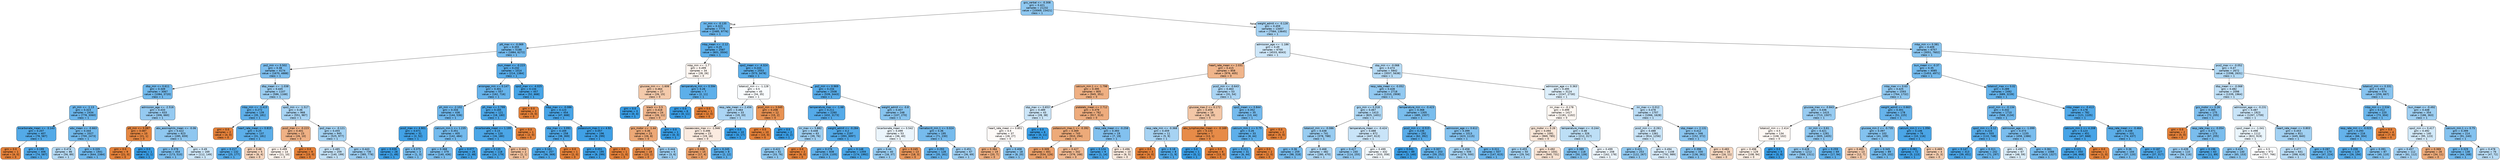 digraph Tree {
node [shape=box, style="filled, rounded", color="black", fontname="helvetica"] ;
edge [fontname="helvetica"] ;
0 [label="gcs_verbal <= -0.308\ngini = 0.421\nsamples = 21232\nvalue = [10069, 23421]\nclass = 1", fillcolor="#8ec7f0"] ;
1 [label="inr_min <= -0.135\ngini = 0.323\nsamples = 7775\nvalue = [2485, 9776]\nclass = 1", fillcolor="#6bb6ec"] ;
0 -> 1 [labeldistance=2.5, labelangle=45, headlabel="True"] ;
2 [label="ptt_max <= -0.069\ngini = 0.355\nsamples = 5188\nvalue = [1884, 6272]\nclass = 1", fillcolor="#74baed"] ;
1 -> 2 ;
3 [label="po2_min <= 0.502\ngini = 0.38\nsamples = 4174\nvalue = [1670, 4888]\nclass = 1", fillcolor="#7dbeee"] ;
2 -> 3 ;
4 [label="dbp_min <= 0.611\ngini = 0.349\nsamples = 3067\nvalue = [1084, 3720]\nclass = 1", fillcolor="#73baed"] ;
3 -> 4 ;
5 [label="ph_min <= -1.13\ngini = 0.323\nsamples = 2434\nvalue = [778, 3060]\nclass = 1", fillcolor="#6bb6ec"] ;
4 -> 5 ;
6 [label="bicarbonate_mean <= -3.143\ngini = 0.207\nsamples = 407\nvalue = [78, 587]\nclass = 1", fillcolor="#53aae8"] ;
5 -> 6 ;
7 [label="gini = 0.0\nsamples = 1\nvalue = [4, 0]\nclass = 0", fillcolor="#e58139"] ;
6 -> 7 ;
8 [label="gini = 0.199\nsamples = 406\nvalue = [74, 587]\nclass = 1", fillcolor="#52a9e8"] ;
6 -> 8 ;
9 [label="wbc_mean <= -0.663\ngini = 0.344\nsamples = 2027\nvalue = [700, 2473]\nclass = 1", fillcolor="#71b9ec"] ;
5 -> 9 ;
10 [label="gini = 0.474\nsamples = 86\nvalue = [56, 89]\nclass = 1", fillcolor="#b6dbf5"] ;
9 -> 10 ;
11 [label="gini = 0.335\nsamples = 1941\nvalue = [644, 2384]\nclass = 1", fillcolor="#6eb7ec"] ;
9 -> 11 ;
12 [label="admission_age <= -2.516\ngini = 0.433\nsamples = 633\nvalue = [306, 660]\nclass = 1", fillcolor="#95caf1"] ;
4 -> 12 ;
13 [label="ptt_min <= 0.087\ngini = 0.087\nsamples = 10\nvalue = [21, 1]\nclass = 0", fillcolor="#e68742"] ;
12 -> 13 ;
14 [label="gini = 0.0\nsamples = 9\nvalue = [21, 0]\nclass = 0", fillcolor="#e58139"] ;
13 -> 14 ;
15 [label="gini = 0.0\nsamples = 1\nvalue = [0, 1]\nclass = 1", fillcolor="#399de5"] ;
13 -> 15 ;
16 [label="abs_eosinophils_mean <= -0.06\ngini = 0.422\nsamples = 623\nvalue = [285, 659]\nclass = 1", fillcolor="#8fc7f0"] ;
12 -> 16 ;
17 [label="gini = 0.378\nsamples = 454\nvalue = [173, 510]\nclass = 1", fillcolor="#7cbeee"] ;
16 -> 17 ;
18 [label="gini = 0.49\nsamples = 169\nvalue = [112, 149]\nclass = 1", fillcolor="#cee7f9"] ;
16 -> 18 ;
19 [label="dbp_mean <= -1.038\ngini = 0.445\nsamples = 1107\nvalue = [586, 1168]\nclass = 1", fillcolor="#9ccef2"] ;
3 -> 19 ;
20 [label="mbp_min <= -3.415\ngini = 0.272\nsamples = 139\nvalue = [35, 181]\nclass = 1", fillcolor="#5fb0ea"] ;
19 -> 20 ;
21 [label="gini = 0.0\nsamples = 2\nvalue = [4, 0]\nclass = 0", fillcolor="#e58139"] ;
20 -> 21 ;
22 [label="heart_rate_mean <= 0.815\ngini = 0.25\nsamples = 137\nvalue = [31, 181]\nclass = 1", fillcolor="#5baee9"] ;
20 -> 22 ;
23 [label="gini = 0.217\nsamples = 132\nvalue = [25, 177]\nclass = 1", fillcolor="#55abe9"] ;
22 -> 23 ;
24 [label="gini = 0.48\nsamples = 5\nvalue = [6, 4]\nclass = 0", fillcolor="#f6d5bd"] ;
22 -> 24 ;
25 [label="spo2_min <= -1.517\ngini = 0.46\nsamples = 968\nvalue = [551, 987]\nclass = 1", fillcolor="#a8d4f4"] ;
19 -> 25 ;
26 [label="pco2_max <= -0.223\ngini = 0.401\nsamples = 23\nvalue = [26, 10]\nclass = 0", fillcolor="#efb185"] ;
25 -> 26 ;
27 [label="gini = 0.499\nsamples = 14\nvalue = [11, 10]\nclass = 0", fillcolor="#fdf4ed"] ;
26 -> 27 ;
28 [label="gini = 0.0\nsamples = 9\nvalue = [15, 0]\nclass = 0", fillcolor="#e58139"] ;
26 -> 28 ;
29 [label="po2_max <= -0.121\ngini = 0.455\nsamples = 945\nvalue = [525, 977]\nclass = 1", fillcolor="#a3d2f3"] ;
25 -> 29 ;
30 [label="gini = 0.485\nsamples = 209\nvalue = [140, 199]\nclass = 1", fillcolor="#c4e2f7"] ;
29 -> 30 ;
31 [label="gini = 0.443\nsamples = 736\nvalue = [385, 778]\nclass = 1", fillcolor="#9bcdf2"] ;
29 -> 31 ;
32 [label="bun_mean <= -0.223\ngini = 0.232\nsamples = 1014\nvalue = [214, 1384]\nclass = 1", fillcolor="#58ace9"] ;
2 -> 32 ;
33 [label="aniongap_min <= 0.147\ngini = 0.301\nsamples = 557\nvalue = [162, 716]\nclass = 1", fillcolor="#66b3eb"] ;
32 -> 33 ;
34 [label="ph_min <= -2.102\ngini = 0.334\nsamples = 436\nvalue = [144, 536]\nclass = 1", fillcolor="#6eb7ec"] ;
33 -> 34 ;
35 [label="pco2_max <= 4.901\ngini = 0.071\nsamples = 31\nvalue = [2, 52]\nclass = 1", fillcolor="#41a1e6"] ;
34 -> 35 ;
36 [label="gini = 0.039\nsamples = 28\nvalue = [1, 49]\nclass = 1", fillcolor="#3d9fe6"] ;
35 -> 36 ;
37 [label="gini = 0.375\nsamples = 3\nvalue = [1, 3]\nclass = 1", fillcolor="#7bbeee"] ;
35 -> 37 ;
38 [label="calcium_min.1 <= 1.235\ngini = 0.351\nsamples = 405\nvalue = [142, 484]\nclass = 1", fillcolor="#73baed"] ;
34 -> 38 ;
39 [label="gini = 0.368\nsamples = 379\nvalue = [140, 436]\nclass = 1", fillcolor="#79bced"] ;
38 -> 39 ;
40 [label="gini = 0.077\nsamples = 26\nvalue = [2, 48]\nclass = 1", fillcolor="#41a1e6"] ;
38 -> 40 ;
41 [label="ph_max <= 2.799\ngini = 0.165\nsamples = 121\nvalue = [18, 180]\nclass = 1", fillcolor="#4da7e8"] ;
33 -> 41 ;
42 [label="bicarbonate_mean <= 1.195\ngini = 0.15\nsamples = 120\nvalue = [16, 180]\nclass = 1", fillcolor="#4ba6e7"] ;
41 -> 42 ;
43 [label="gini = 0.135\nsamples = 118\nvalue = [14, 179]\nclass = 1", fillcolor="#48a5e7"] ;
42 -> 43 ;
44 [label="gini = 0.444\nsamples = 2\nvalue = [2, 1]\nclass = 0", fillcolor="#f2c09c"] ;
42 -> 44 ;
45 [label="gini = 0.0\nsamples = 1\nvalue = [2, 0]\nclass = 0", fillcolor="#e58139"] ;
41 -> 45 ;
46 [label="spo2_max <= -4.025\ngini = 0.134\nsamples = 457\nvalue = [52, 668]\nclass = 1", fillcolor="#48a5e7"] ;
32 -> 46 ;
47 [label="gini = 0.0\nsamples = 3\nvalue = [5, 0]\nclass = 0", fillcolor="#e58139"] ;
46 -> 47 ;
48 [label="mbp_max <= -0.086\ngini = 0.123\nsamples = 454\nvalue = [47, 668]\nclass = 1", fillcolor="#47a4e7"] ;
46 -> 48 ;
49 [label="sbp_max <= 3.091\ngini = 0.169\nsamples = 258\nvalue = [38, 369]\nclass = 1", fillcolor="#4da7e8"] ;
48 -> 49 ;
50 [label="gini = 0.162\nsamples = 257\nvalue = [36, 369]\nclass = 1", fillcolor="#4ca7e8"] ;
49 -> 50 ;
51 [label="gini = 0.0\nsamples = 1\nvalue = [2, 0]\nclass = 0", fillcolor="#e58139"] ;
49 -> 51 ;
52 [label="potassium_max.1 <= 4.92\ngini = 0.057\nsamples = 196\nvalue = [9, 299]\nclass = 1", fillcolor="#3fa0e6"] ;
48 -> 52 ;
53 [label="gini = 0.051\nsamples = 195\nvalue = [8, 299]\nclass = 1", fillcolor="#3ea0e6"] ;
52 -> 53 ;
54 [label="gini = 0.0\nsamples = 1\nvalue = [1, 0]\nclass = 0", fillcolor="#e58139"] ;
52 -> 54 ;
55 [label="mbp_mean <= -2.12\ngini = 0.25\nsamples = 2587\nvalue = [601, 3504]\nclass = 1", fillcolor="#5baee9"] ;
1 -> 55 ;
56 [label="mbp_min <= -1.7\ngini = 0.499\nsamples = 34\nvalue = [28, 26]\nclass = 0", fillcolor="#fdf6f1"] ;
55 -> 56 ;
57 [label="glucose_min <= -1.606\ngini = 0.464\nsamples = 27\nvalue = [26, 15]\nclass = 0", fillcolor="#f4caab"] ;
56 -> 57 ;
58 [label="gini = 0.0\nsamples = 3\nvalue = [0, 4]\nclass = 1", fillcolor="#399de5"] ;
57 -> 58 ;
59 [label="black <= 0.5\ngini = 0.418\nsamples = 24\nvalue = [26, 11]\nclass = 0", fillcolor="#f0b68d"] ;
57 -> 59 ;
60 [label="gcs_motor <= -1.44\ngini = 0.36\nsamples = 23\nvalue = [26, 8]\nclass = 0", fillcolor="#eda876"] ;
59 -> 60 ;
61 [label="gini = 0.147\nsamples = 18\nvalue = [23, 2]\nclass = 0", fillcolor="#e78c4a"] ;
60 -> 61 ;
62 [label="gini = 0.444\nsamples = 5\nvalue = [3, 6]\nclass = 1", fillcolor="#9ccef2"] ;
60 -> 62 ;
63 [label="gini = 0.0\nsamples = 1\nvalue = [0, 3]\nclass = 1", fillcolor="#399de5"] ;
59 -> 63 ;
64 [label="temperature_min <= 0.594\ngini = 0.26\nsamples = 7\nvalue = [2, 11]\nclass = 1", fillcolor="#5dafea"] ;
56 -> 64 ;
65 [label="gini = 0.0\nsamples = 6\nvalue = [0, 11]\nclass = 1", fillcolor="#399de5"] ;
64 -> 65 ;
66 [label="gini = 0.0\nsamples = 1\nvalue = [2, 0]\nclass = 0", fillcolor="#e58139"] ;
64 -> 66 ;
67 [label="spo2_mean <= -4.324\ngini = 0.243\nsamples = 2553\nvalue = [573, 3478]\nclass = 1", fillcolor="#5aade9"] ;
55 -> 67 ;
68 [label="totalco2_min <= -1.128\ngini = 0.5\nsamples = 45\nvalue = [34, 35]\nclass = 1", fillcolor="#f9fcfe"] ;
67 -> 68 ;
69 [label="resp_rate_mean <= 2.456\ngini = 0.464\nsamples = 33\nvalue = [19, 33]\nclass = 1", fillcolor="#abd5f4"] ;
68 -> 69 ;
70 [label="baseexcess_max <= -1.946\ngini = 0.496\nsamples = 23\nvalue = [19, 16]\nclass = 0", fillcolor="#fbebe0"] ;
69 -> 70 ;
71 [label="gini = 0.308\nsamples = 15\nvalue = [17, 4]\nclass = 0", fillcolor="#eb9f68"] ;
70 -> 71 ;
72 [label="gini = 0.245\nsamples = 8\nvalue = [2, 12]\nclass = 1", fillcolor="#5aade9"] ;
70 -> 72 ;
73 [label="gini = 0.0\nsamples = 10\nvalue = [0, 17]\nclass = 1", fillcolor="#399de5"] ;
69 -> 73 ;
74 [label="pco2_min <= 3.045\ngini = 0.208\nsamples = 12\nvalue = [15, 2]\nclass = 0", fillcolor="#e89253"] ;
68 -> 74 ;
75 [label="gini = 0.0\nsamples = 10\nvalue = [15, 0]\nclass = 0", fillcolor="#e58139"] ;
74 -> 75 ;
76 [label="gini = 0.0\nsamples = 2\nvalue = [0, 2]\nclass = 1", fillcolor="#399de5"] ;
74 -> 76 ;
77 [label="po2_min <= 0.969\ngini = 0.234\nsamples = 2508\nvalue = [539, 3443]\nclass = 1", fillcolor="#58ace9"] ;
67 -> 77 ;
78 [label="temperature_max <= -1.68\ngini = 0.211\nsamples = 2260\nvalue = [432, 3173]\nclass = 1", fillcolor="#54aae9"] ;
77 -> 78 ;
79 [label="inr_max <= 5.882\ngini = 0.448\nsamples = 63\nvalue = [39, 76]\nclass = 1", fillcolor="#9fcff2"] ;
78 -> 79 ;
80 [label="gini = 0.422\nsamples = 61\nvalue = [33, 76]\nclass = 1", fillcolor="#8fc8f0"] ;
79 -> 80 ;
81 [label="gini = 0.0\nsamples = 2\nvalue = [6, 0]\nclass = 0", fillcolor="#e58139"] ;
79 -> 81 ;
82 [label="weight_admit <= -0.284\ngini = 0.2\nsamples = 2197\nvalue = [393, 3097]\nclass = 1", fillcolor="#52a9e8"] ;
78 -> 82 ;
83 [label="gini = 0.276\nsamples = 838\nvalue = [219, 1105]\nclass = 1", fillcolor="#60b0ea"] ;
82 -> 83 ;
84 [label="gini = 0.148\nsamples = 1359\nvalue = [174, 1992]\nclass = 1", fillcolor="#4aa6e7"] ;
82 -> 84 ;
85 [label="weight_admit <= -0.8\ngini = 0.407\nsamples = 248\nvalue = [107, 270]\nclass = 1", fillcolor="#87c4ef"] ;
77 -> 85 ;
86 [label="bicarbonate_mean <= 0.542\ngini = 0.499\nsamples = 53\nvalue = [36, 40]\nclass = 1", fillcolor="#ebf5fc"] ;
85 -> 86 ;
87 [label="gini = 0.44\nsamples = 40\nvalue = [18, 37]\nclass = 1", fillcolor="#99cdf2"] ;
86 -> 87 ;
88 [label="gini = 0.245\nsamples = 13\nvalue = [18, 3]\nclass = 0", fillcolor="#e9965a"] ;
86 -> 88 ;
89 [label="hematocrit_min.1 <= 0.024\ngini = 0.36\nsamples = 195\nvalue = [71, 230]\nclass = 1", fillcolor="#76bbed"] ;
85 -> 89 ;
90 [label="gini = 0.293\nsamples = 128\nvalue = [35, 161]\nclass = 1", fillcolor="#64b2eb"] ;
89 -> 90 ;
91 [label="gini = 0.451\nsamples = 67\nvalue = [36, 69]\nclass = 1", fillcolor="#a0d0f3"] ;
89 -> 91 ;
92 [label="weight_admit <= -0.128\ngini = 0.459\nsamples = 13457\nvalue = [7584, 13645]\nclass = 1", fillcolor="#a7d3f3"] ;
0 -> 92 [labeldistance=2.5, labelangle=-45, headlabel="False"] ;
93 [label="admission_age <= -1.186\ngini = 0.49\nsamples = 6700\nvalue = [4533, 6043]\nclass = 1", fillcolor="#cee7f9"] ;
92 -> 93 ;
94 [label="heart_rate_mean <= 2.031\ngini = 0.415\nsamples = 858\nvalue = [976, 405]\nclass = 0", fillcolor="#f0b58b"] ;
93 -> 94 ;
95 [label="calcium_min.1 <= -1.798\ngini = 0.395\nsamples = 805\nvalue = [945, 351]\nclass = 0", fillcolor="#efb083"] ;
94 -> 95 ;
96 [label="sbp_max <= 0.653\ngini = 0.489\nsamples = 43\nvalue = [28, 38]\nclass = 1", fillcolor="#cbe5f8"] ;
95 -> 96 ;
97 [label="heart_rate_mean <= 0.851\ngini = 0.5\nsamples = 37\nvalue = [28, 27]\nclass = 0", fillcolor="#fefaf8"] ;
96 -> 97 ;
98 [label="gini = 0.384\nsamples = 19\nvalue = [20, 7]\nclass = 0", fillcolor="#eead7e"] ;
97 -> 98 ;
99 [label="gini = 0.408\nsamples = 18\nvalue = [8, 20]\nclass = 1", fillcolor="#88c4ef"] ;
97 -> 99 ;
100 [label="gini = 0.0\nsamples = 6\nvalue = [0, 11]\nclass = 1", fillcolor="#399de5"] ;
96 -> 100 ;
101 [label="platelets_mean <= 2.712\ngini = 0.379\nsamples = 762\nvalue = [917, 313]\nclass = 0", fillcolor="#eeac7d"] ;
95 -> 101 ;
102 [label="potassium_max.1 <= -0.392\ngini = 0.369\nsamples = 743\nvalue = [910, 294]\nclass = 0", fillcolor="#edaa79"] ;
101 -> 102 ;
103 [label="gini = 0.309\nsamples = 401\nvalue = [534, 126]\nclass = 0", fillcolor="#eb9f68"] ;
102 -> 103 ;
104 [label="gini = 0.427\nsamples = 342\nvalue = [376, 168]\nclass = 0", fillcolor="#f1b991"] ;
102 -> 104 ;
105 [label="resp_rate_mean <= -0.258\ngini = 0.393\nsamples = 19\nvalue = [7, 19]\nclass = 1", fillcolor="#82c1ef"] ;
101 -> 105 ;
106 [label="gini = 0.124\nsamples = 9\nvalue = [1, 14]\nclass = 1", fillcolor="#47a4e7"] ;
105 -> 106 ;
107 [label="gini = 0.496\nsamples = 10\nvalue = [6, 5]\nclass = 0", fillcolor="#fbeade"] ;
105 -> 107 ;
108 [label="pco2_min <= -0.643\ngini = 0.463\nsamples = 53\nvalue = [31, 54]\nclass = 1", fillcolor="#abd5f4"] ;
94 -> 108 ;
109 [label="glucose_max.2 <= 0.172\ngini = 0.459\nsamples = 18\nvalue = [18, 10]\nclass = 0", fillcolor="#f3c7a7"] ;
108 -> 109 ;
110 [label="resp_rate_min <= -0.368\ngini = 0.459\nsamples = 11\nvalue = [5, 9]\nclass = 1", fillcolor="#a7d3f3"] ;
109 -> 110 ;
111 [label="gini = 0.0\nsamples = 3\nvalue = [4, 0]\nclass = 0", fillcolor="#e58139"] ;
110 -> 111 ;
112 [label="gini = 0.18\nsamples = 8\nvalue = [1, 9]\nclass = 1", fillcolor="#4fa8e8"] ;
110 -> 112 ;
113 [label="abs_lymphocytes_mean <= -0.169\ngini = 0.133\nsamples = 7\nvalue = [13, 1]\nclass = 0", fillcolor="#e78b48"] ;
109 -> 113 ;
114 [label="gini = 0.0\nsamples = 1\nvalue = [0, 1]\nclass = 1", fillcolor="#399de5"] ;
113 -> 114 ;
115 [label="gini = 0.0\nsamples = 6\nvalue = [13, 0]\nclass = 0", fillcolor="#e58139"] ;
113 -> 115 ;
116 [label="spo2_mean <= 0.844\ngini = 0.352\nsamples = 35\nvalue = [13, 44]\nclass = 1", fillcolor="#74baed"] ;
108 -> 116 ;
117 [label="calcium_min.1 <= 0.75\ngini = 0.26\nsamples = 33\nvalue = [8, 44]\nclass = 1", fillcolor="#5dafea"] ;
116 -> 117 ;
118 [label="gini = 0.211\nsamples = 31\nvalue = [6, 44]\nclass = 1", fillcolor="#54aae9"] ;
117 -> 118 ;
119 [label="gini = 0.0\nsamples = 2\nvalue = [2, 0]\nclass = 0", fillcolor="#e58139"] ;
117 -> 119 ;
120 [label="gini = 0.0\nsamples = 2\nvalue = [5, 0]\nclass = 0", fillcolor="#e58139"] ;
116 -> 120 ;
121 [label="sbp_min <= -0.068\ngini = 0.474\nsamples = 5842\nvalue = [3557, 5638]\nclass = 1", fillcolor="#b6dbf5"] ;
93 -> 121 ;
122 [label="resp_rate_mean <= -0.052\ngini = 0.428\nsamples = 2718\nvalue = [1310, 2908]\nclass = 1", fillcolor="#92c9f1"] ;
121 -> 122 ;
123 [label="gcs_min <= 0.318\ngini = 0.467\nsamples = 1413\nvalue = [825, 1401]\nclass = 1", fillcolor="#aed7f4"] ;
122 -> 123 ;
124 [label="totalco2_min <= -0.086\ngini = 0.438\nsamples = 741\nvalue = [378, 788]\nclass = 1", fillcolor="#98ccf1"] ;
123 -> 124 ;
125 [label="gini = 0.36\nsamples = 259\nvalue = [98, 318]\nclass = 1", fillcolor="#76bbed"] ;
124 -> 125 ;
126 [label="gini = 0.468\nsamples = 482\nvalue = [280, 470]\nclass = 1", fillcolor="#afd7f4"] ;
124 -> 126 ;
127 [label="temperature_mean <= -0.424\ngini = 0.488\nsamples = 672\nvalue = [447, 613]\nclass = 1", fillcolor="#c9e4f8"] ;
123 -> 127 ;
128 [label="gini = 0.427\nsamples = 240\nvalue = [114, 255]\nclass = 1", fillcolor="#92c9f1"] ;
127 -> 128 ;
129 [label="gini = 0.499\nsamples = 432\nvalue = [333, 358]\nclass = 1", fillcolor="#f1f8fd"] ;
127 -> 129 ;
130 [label="temperature_min <= -0.423\ngini = 0.368\nsamples = 1305\nvalue = [485, 1507]\nclass = 1", fillcolor="#79bded"] ;
122 -> 130 ;
131 [label="pco2_min <= -0.515\ngini = 0.236\nsamples = 292\nvalue = [62, 392]\nclass = 1", fillcolor="#58ace9"] ;
130 -> 131 ;
132 [label="gini = 0.041\nsamples = 89\nvalue = [3, 140]\nclass = 1", fillcolor="#3d9fe6"] ;
131 -> 132 ;
133 [label="gini = 0.307\nsamples = 203\nvalue = [59, 252]\nclass = 1", fillcolor="#67b4eb"] ;
131 -> 133 ;
134 [label="admission_age <= 0.612\ngini = 0.399\nsamples = 1013\nvalue = [423, 1115]\nclass = 1", fillcolor="#84c2ef"] ;
130 -> 134 ;
135 [label="gini = 0.458\nsamples = 506\nvalue = [276, 500]\nclass = 1", fillcolor="#a6d3f3"] ;
134 -> 135 ;
136 [label="gini = 0.311\nsamples = 507\nvalue = [147, 615]\nclass = 1", fillcolor="#68b4eb"] ;
134 -> 136 ;
137 [label="admission_age <= 0.363\ngini = 0.495\nsamples = 3124\nvalue = [2247, 2730]\nclass = 1", fillcolor="#dceefa"] ;
121 -> 137 ;
138 [label="inr_max <= -0.178\ngini = 0.499\nsamples = 1417\nvalue = [1181, 1102]\nclass = 0", fillcolor="#fdf7f2"] ;
137 -> 138 ;
139 [label="gcs_motor <= 0.26\ngini = 0.494\nsamples = 1091\nvalue = [969, 785]\nclass = 0", fillcolor="#fae7d9"] ;
138 -> 139 ;
140 [label="gini = 0.455\nsamples = 50\nvalue = [29, 54]\nclass = 1", fillcolor="#a3d2f3"] ;
139 -> 140 ;
141 [label="gini = 0.492\nsamples = 1041\nvalue = [940, 731]\nclass = 0", fillcolor="#f9e3d3"] ;
139 -> 141 ;
142 [label="temperature_mean <= -0.244\ngini = 0.48\nsamples = 326\nvalue = [212, 317]\nclass = 1", fillcolor="#bddff6"] ;
138 -> 142 ;
143 [label="gini = 0.389\nsamples = 118\nvalue = [50, 139]\nclass = 1", fillcolor="#80c0ee"] ;
142 -> 143 ;
144 [label="gini = 0.499\nsamples = 208\nvalue = [162, 178]\nclass = 1", fillcolor="#edf6fd"] ;
142 -> 144 ;
145 [label="inr_max <= 0.012\ngini = 0.478\nsamples = 1707\nvalue = [1066, 1628]\nclass = 1", fillcolor="#bbddf6"] ;
137 -> 145 ;
146 [label="pco2_min <= -0.261\ngini = 0.488\nsamples = 1361\nvalue = [914, 1256]\nclass = 1", fillcolor="#c9e4f8"] ;
145 -> 146 ;
147 [label="gini = 0.431\nsamples = 253\nvalue = [122, 267]\nclass = 1", fillcolor="#93caf1"] ;
146 -> 147 ;
148 [label="gini = 0.494\nsamples = 1108\nvalue = [792, 989]\nclass = 1", fillcolor="#d8ebfa"] ;
146 -> 148 ;
149 [label="sbp_mean <= 2.131\ngini = 0.412\nsamples = 346\nvalue = [152, 372]\nclass = 1", fillcolor="#8ac5f0"] ;
145 -> 149 ;
150 [label="gini = 0.398\nsamples = 330\nvalue = [136, 361]\nclass = 1", fillcolor="#84c2ef"] ;
149 -> 150 ;
151 [label="gini = 0.483\nsamples = 16\nvalue = [16, 11]\nclass = 0", fillcolor="#f7d8c1"] ;
149 -> 151 ;
152 [label="mbp_min <= 0.381\ngini = 0.409\nsamples = 6757\nvalue = [3051, 7602]\nclass = 1", fillcolor="#88c4ef"] ;
92 -> 152 ;
153 [label="bun_mean <= -0.37\ngini = 0.35\nsamples = 4085\nvalue = [1453, 4971]\nclass = 1", fillcolor="#73baed"] ;
152 -> 153 ;
154 [label="mbp_max <= 0.63\ngini = 0.425\nsamples = 1593\nvalue = [764, 1732]\nclass = 1", fillcolor="#90c8f0"] ;
153 -> 154 ;
155 [label="glucose_max <= -0.843\ngini = 0.436\nsamples = 1415\nvalue = [713, 1507]\nclass = 1", fillcolor="#97cbf1"] ;
154 -> 155 ;
156 [label="totalco2_min <= 2.414\ngini = 0.5\nsamples = 134\nvalue = [108, 102]\nclass = 0", fillcolor="#fef8f4"] ;
155 -> 156 ;
157 [label="gini = 0.498\nsamples = 129\nvalue = [108, 94]\nclass = 0", fillcolor="#fcefe5"] ;
156 -> 157 ;
158 [label="gini = 0.0\nsamples = 5\nvalue = [0, 8]\nclass = 1", fillcolor="#399de5"] ;
156 -> 158 ;
159 [label="inr_min <= 0.61\ngini = 0.421\nsamples = 1281\nvalue = [605, 1405]\nclass = 1", fillcolor="#8ec7f0"] ;
155 -> 159 ;
160 [label="gini = 0.428\nsamples = 1212\nvalue = [588, 1311]\nclass = 1", fillcolor="#92c9f1"] ;
159 -> 160 ;
161 [label="gini = 0.259\nsamples = 69\nvalue = [17, 94]\nclass = 1", fillcolor="#5dafea"] ;
159 -> 161 ;
162 [label="weight_admit <= 0.663\ngini = 0.301\nsamples = 178\nvalue = [51, 225]\nclass = 1", fillcolor="#66b3eb"] ;
154 -> 162 ;
163 [label="glucose_min.2 <= -0.735\ngini = 0.397\nsamples = 102\nvalue = [41, 109]\nclass = 1", fillcolor="#83c2ef"] ;
162 -> 163 ;
164 [label="gini = 0.465\nsamples = 13\nvalue = [12, 7]\nclass = 0", fillcolor="#f4caac"] ;
163 -> 164 ;
165 [label="gini = 0.345\nsamples = 89\nvalue = [29, 102]\nclass = 1", fillcolor="#71b9ec"] ;
163 -> 165 ;
166 [label="calcium_min.1 <= 1.356\ngini = 0.146\nsamples = 76\nvalue = [10, 116]\nclass = 1", fillcolor="#4aa5e7"] ;
162 -> 166 ;
167 [label="gini = 0.081\nsamples = 72\nvalue = [5, 113]\nclass = 1", fillcolor="#42a1e6"] ;
166 -> 167 ;
168 [label="gini = 0.469\nsamples = 4\nvalue = [5, 3]\nclass = 0", fillcolor="#f5cdb0"] ;
166 -> 168 ;
169 [label="totalco2_max <= 0.02\ngini = 0.289\nsamples = 2492\nvalue = [689, 3239]\nclass = 1", fillcolor="#63b2eb"] ;
153 -> 169 ;
170 [label="pco2_min <= -0.134\ngini = 0.332\nsamples = 1710\nvalue = [568, 2134]\nclass = 1", fillcolor="#6eb7ec"] ;
169 -> 170 ;
171 [label="spo2_min <= 0.12\ngini = 0.224\nsamples = 555\nvalue = [110, 748]\nclass = 1", fillcolor="#56abe9"] ;
170 -> 171 ;
172 [label="gini = 0.147\nsamples = 313\nvalue = [39, 451]\nclass = 1", fillcolor="#4aa5e7"] ;
171 -> 172 ;
173 [label="gini = 0.311\nsamples = 242\nvalue = [71, 297]\nclass = 1", fillcolor="#68b4eb"] ;
171 -> 173 ;
174 [label="admission_age <= -1.099\ngini = 0.373\nsamples = 1155\nvalue = [458, 1386]\nclass = 1", fillcolor="#7abdee"] ;
170 -> 174 ;
175 [label="gini = 0.495\nsamples = 67\nvalue = [48, 59]\nclass = 1", fillcolor="#daedfa"] ;
174 -> 175 ;
176 [label="gini = 0.361\nsamples = 1088\nvalue = [410, 1327]\nclass = 1", fillcolor="#76bbed"] ;
174 -> 176 ;
177 [label="mbp_mean <= -0.413\ngini = 0.178\nsamples = 782\nvalue = [121, 1105]\nclass = 1", fillcolor="#4fa8e8"] ;
169 -> 177 ;
178 [label="calcium_min.1 <= 4.208\ngini = 0.123\nsamples = 451\nvalue = [47, 668]\nclass = 1", fillcolor="#47a4e7"] ;
177 -> 178 ;
179 [label="gini = 0.121\nsamples = 450\nvalue = [46, 668]\nclass = 1", fillcolor="#47a4e7"] ;
178 -> 179 ;
180 [label="gini = 0.0\nsamples = 1\nvalue = [1, 0]\nclass = 0", fillcolor="#e58139"] ;
178 -> 180 ;
181 [label="resp_rate_mean <= -0.464\ngini = 0.248\nsamples = 331\nvalue = [74, 437]\nclass = 1", fillcolor="#5baee9"] ;
177 -> 181 ;
182 [label="gini = 0.36\nsamples = 104\nvalue = [37, 120]\nclass = 1", fillcolor="#76bbed"] ;
181 -> 182 ;
183 [label="gini = 0.187\nsamples = 227\nvalue = [37, 317]\nclass = 1", fillcolor="#50a8e8"] ;
181 -> 183 ;
184 [label="pco2_max <= -0.052\ngini = 0.47\nsamples = 2672\nvalue = [1598, 2631]\nclass = 1", fillcolor="#b1d9f5"] ;
152 -> 184 ;
185 [label="dbp_mean <= -0.068\ngini = 0.482\nsamples = 2098\nvalue = [1339, 1964]\nclass = 1", fillcolor="#c0e0f7"] ;
184 -> 185 ;
186 [label="gcs_motor <= 0.26\ngini = 0.385\nsamples = 175\nvalue = [72, 205]\nclass = 1", fillcolor="#7fbfee"] ;
185 -> 186 ;
187 [label="gini = 0.0\nsamples = 2\nvalue = [5, 0]\nclass = 0", fillcolor="#e58139"] ;
186 -> 187 ;
188 [label="resp_rate_max <= -0.054\ngini = 0.371\nsamples = 173\nvalue = [67, 205]\nclass = 1", fillcolor="#7abded"] ;
186 -> 188 ;
189 [label="gini = 0.439\nsamples = 110\nvalue = [56, 116]\nclass = 1", fillcolor="#99ccf2"] ;
188 -> 189 ;
190 [label="gini = 0.196\nsamples = 63\nvalue = [11, 89]\nclass = 1", fillcolor="#51a9e8"] ;
188 -> 190 ;
191 [label="admission_age <= -0.231\ngini = 0.487\nsamples = 1923\nvalue = [1267, 1759]\nclass = 1", fillcolor="#c8e4f8"] ;
185 -> 191 ;
192 [label="spo2_mean <= -1.041\ngini = 0.498\nsamples = 1112\nvalue = [822, 919]\nclass = 1", fillcolor="#eaf5fc"] ;
191 -> 192 ;
193 [label="gini = 0.419\nsamples = 140\nvalue = [65, 153]\nclass = 1", fillcolor="#8dc7f0"] ;
192 -> 193 ;
194 [label="gini = 0.5\nsamples = 972\nvalue = [757, 766]\nclass = 1", fillcolor="#fdfeff"] ;
192 -> 194 ;
195 [label="heart_rate_mean <= 0.803\ngini = 0.453\nsamples = 811\nvalue = [445, 840]\nclass = 1", fillcolor="#a2d1f3"] ;
191 -> 195 ;
196 [label="gini = 0.477\nsamples = 641\nvalue = [398, 616]\nclass = 1", fillcolor="#b9dcf6"] ;
195 -> 196 ;
197 [label="gini = 0.287\nsamples = 170\nvalue = [47, 224]\nclass = 1", fillcolor="#63b2ea"] ;
195 -> 197 ;
198 [label="totalco2_min <= 0.331\ngini = 0.403\nsamples = 574\nvalue = [259, 667]\nclass = 1", fillcolor="#86c3ef"] ;
184 -> 198 ;
199 [label="mbp_min <= 2.534\ngini = 0.312\nsamples = 220\nvalue = [73, 304]\nclass = 1", fillcolor="#69b5eb"] ;
198 -> 199 ;
200 [label="resp_rate_min <= -0.023\ngini = 0.293\nsamples = 216\nvalue = [66, 304]\nclass = 1", fillcolor="#64b2eb"] ;
199 -> 200 ;
201 [label="gini = 0.208\nsamples = 129\nvalue = [26, 194]\nclass = 1", fillcolor="#54aae8"] ;
200 -> 201 ;
202 [label="gini = 0.391\nsamples = 87\nvalue = [40, 110]\nclass = 1", fillcolor="#81c1ee"] ;
200 -> 202 ;
203 [label="gini = 0.0\nsamples = 4\nvalue = [7, 0]\nclass = 0", fillcolor="#e58139"] ;
199 -> 203 ;
204 [label="bun_mean <= -0.492\ngini = 0.448\nsamples = 354\nvalue = [186, 363]\nclass = 1", fillcolor="#9ecff2"] ;
198 -> 204 ;
205 [label="spo2_min <= 0.417\ngini = 0.492\nsamples = 140\nvalue = [95, 123]\nclass = 1", fillcolor="#d2e9f9"] ;
204 -> 205 ;
206 [label="gini = 0.457\nsamples = 112\nvalue = [61, 112]\nclass = 1", fillcolor="#a5d2f3"] ;
205 -> 206 ;
207 [label="gini = 0.369\nsamples = 28\nvalue = [34, 11]\nclass = 0", fillcolor="#edaa79"] ;
205 -> 207 ;
208 [label="calcium_min.1 <= 0.75\ngini = 0.399\nsamples = 214\nvalue = [91, 240]\nclass = 1", fillcolor="#84c2ef"] ;
204 -> 208 ;
209 [label="gini = 0.329\nsamples = 138\nvalue = [44, 168]\nclass = 1", fillcolor="#6db7ec"] ;
208 -> 209 ;
210 [label="gini = 0.478\nsamples = 76\nvalue = [47, 72]\nclass = 1", fillcolor="#baddf6"] ;
208 -> 210 ;
}
